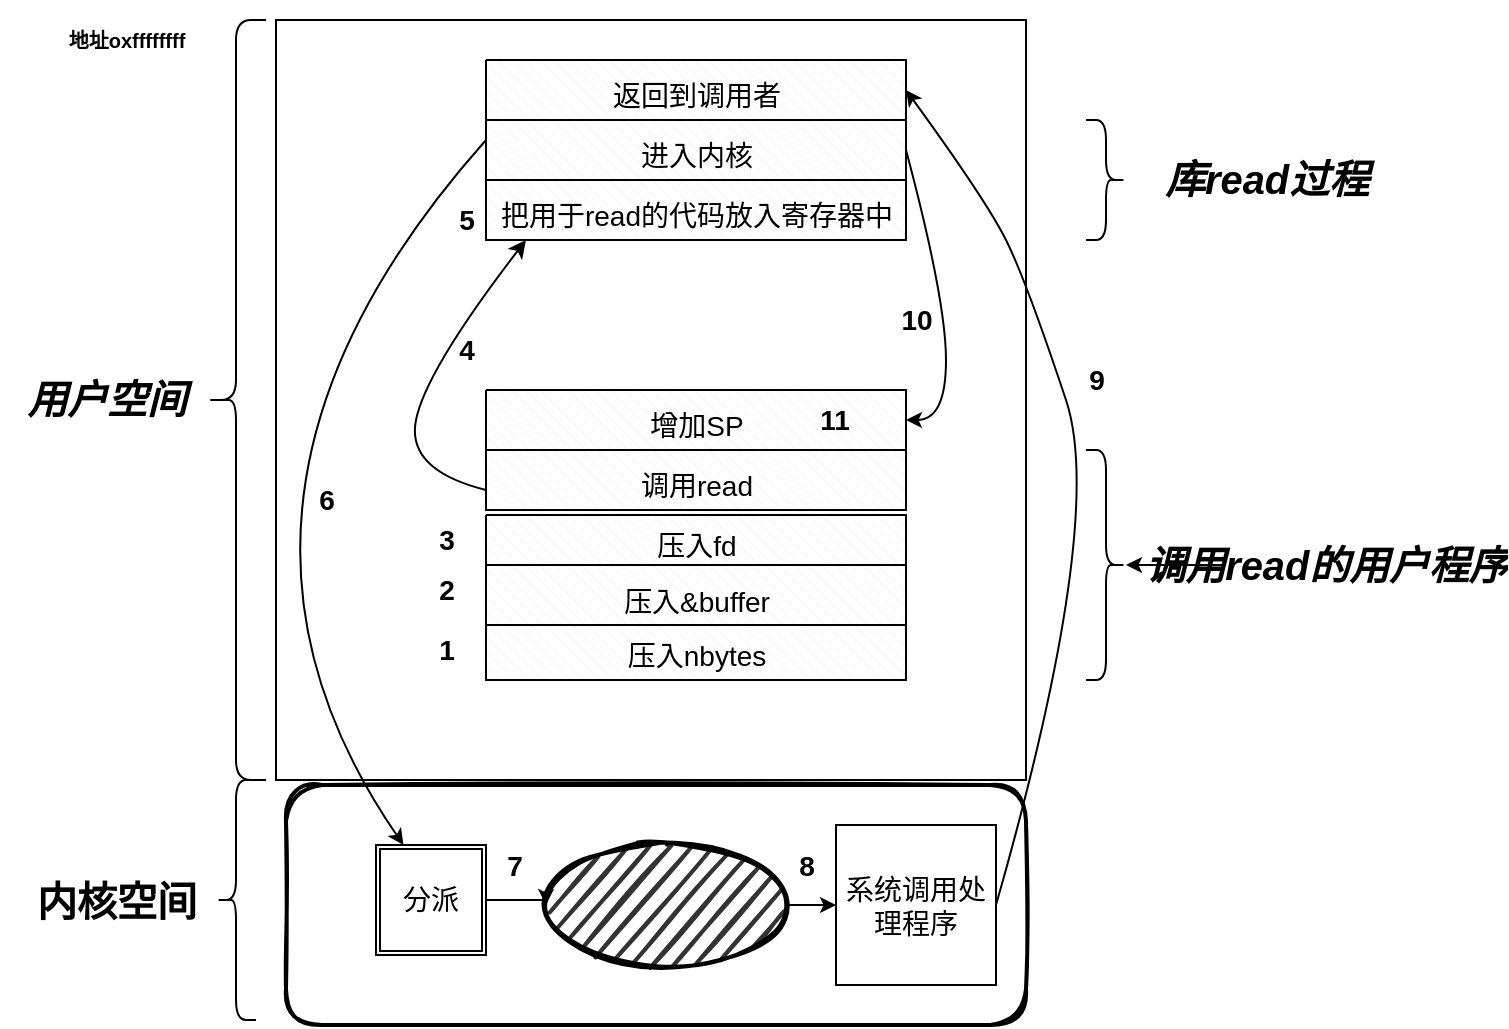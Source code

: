 <mxfile version="20.8.11" type="github">
  <diagram name="第 1 页" id="aDx187LjUbZ5LG9SXjxT">
    <mxGraphModel dx="1002" dy="581" grid="1" gridSize="10" guides="1" tooltips="1" connect="1" arrows="1" fold="1" page="1" pageScale="1" pageWidth="827" pageHeight="1169" math="0" shadow="0">
      <root>
        <mxCell id="0" />
        <mxCell id="1" parent="0" />
        <mxCell id="L1z6QQYLULhIbva1nvy_-2" value="" style="rounded=0;whiteSpace=wrap;html=1;direction=south;fillColor=default;shadow=0;glass=0;" vertex="1" parent="1">
          <mxGeometry x="185" y="30" width="375" height="380" as="geometry" />
        </mxCell>
        <mxCell id="L1z6QQYLULhIbva1nvy_-5" value="&lt;h5&gt;&lt;i&gt;用户空间&lt;/i&gt;&lt;/h5&gt;" style="text;strokeColor=none;fillColor=none;html=1;fontSize=24;fontStyle=1;verticalAlign=middle;align=center;" vertex="1" parent="1">
          <mxGeometry x="50" y="200" width="100" height="40" as="geometry" />
        </mxCell>
        <mxCell id="L1z6QQYLULhIbva1nvy_-6" value="" style="shape=curlyBracket;whiteSpace=wrap;html=1;rounded=1;labelPosition=left;verticalLabelPosition=middle;align=right;verticalAlign=middle;" vertex="1" parent="1">
          <mxGeometry x="150" y="30" width="30" height="380" as="geometry" />
        </mxCell>
        <mxCell id="L1z6QQYLULhIbva1nvy_-10" value="地址oxffffffff" style="text;strokeColor=none;fillColor=none;html=1;fontSize=10;fontStyle=1;verticalAlign=middle;align=center;" vertex="1" parent="1">
          <mxGeometry x="60" y="20" width="100" height="40" as="geometry" />
        </mxCell>
        <mxCell id="L1z6QQYLULhIbva1nvy_-11" value="" style="rounded=1;whiteSpace=wrap;html=1;strokeWidth=2;fillWeight=4;hachureGap=8;hachureAngle=45;sketch=1;fontSize=10;" vertex="1" parent="1">
          <mxGeometry x="190" y="412.5" width="370" height="120" as="geometry" />
        </mxCell>
        <mxCell id="L1z6QQYLULhIbva1nvy_-12" value="" style="shape=curlyBracket;whiteSpace=wrap;html=1;rounded=1;labelPosition=left;verticalLabelPosition=middle;align=right;verticalAlign=middle;fontSize=10;" vertex="1" parent="1">
          <mxGeometry x="155" y="410" width="20" height="120" as="geometry" />
        </mxCell>
        <mxCell id="L1z6QQYLULhIbva1nvy_-13" value="内核空间" style="text;strokeColor=none;fillColor=none;html=1;fontSize=20;fontStyle=1;verticalAlign=middle;align=center;" vertex="1" parent="1">
          <mxGeometry x="55" y="450" width="100" height="40" as="geometry" />
        </mxCell>
        <mxCell id="L1z6QQYLULhIbva1nvy_-21" value="&lt;font style=&quot;font-size: 14px;&quot;&gt;压入nbytes&lt;/font&gt;" style="verticalLabelPosition=middle;verticalAlign=middle;html=1;shape=mxgraph.basic.patternFillRect;fillStyle=diagRev;step=5;fillStrokeWidth=0.2;fillStrokeColor=#dddddd;fontSize=20;labelPosition=center;align=center;" vertex="1" parent="1">
          <mxGeometry x="290" y="330" width="210" height="30" as="geometry" />
        </mxCell>
        <mxCell id="L1z6QQYLULhIbva1nvy_-22" value="&lt;span style=&quot;font-size: 14px;&quot;&gt;压入&amp;amp;buffer&lt;/span&gt;" style="verticalLabelPosition=middle;verticalAlign=middle;html=1;shape=mxgraph.basic.patternFillRect;fillStyle=diagRev;step=5;fillStrokeWidth=0.2;fillStrokeColor=#dddddd;fontSize=20;labelPosition=center;align=center;" vertex="1" parent="1">
          <mxGeometry x="290" y="302.5" width="210" height="30" as="geometry" />
        </mxCell>
        <mxCell id="L1z6QQYLULhIbva1nvy_-23" value="&lt;span style=&quot;font-size: 14px;&quot;&gt;压入fd&lt;/span&gt;" style="verticalLabelPosition=middle;verticalAlign=middle;html=1;shape=mxgraph.basic.patternFillRect;fillStyle=diagRev;step=5;fillStrokeWidth=0.2;fillStrokeColor=#dddddd;fontSize=20;labelPosition=center;align=center;" vertex="1" parent="1">
          <mxGeometry x="290" y="277.5" width="210" height="25" as="geometry" />
        </mxCell>
        <mxCell id="L1z6QQYLULhIbva1nvy_-24" value="1" style="text;strokeColor=none;fillColor=none;html=1;fontSize=14;fontStyle=1;verticalAlign=middle;align=center;" vertex="1" parent="1">
          <mxGeometry x="220" y="325" width="100" height="40" as="geometry" />
        </mxCell>
        <mxCell id="L1z6QQYLULhIbva1nvy_-26" value="2" style="text;strokeColor=none;fillColor=none;html=1;fontSize=14;fontStyle=1;verticalAlign=middle;align=center;" vertex="1" parent="1">
          <mxGeometry x="220" y="295" width="100" height="40" as="geometry" />
        </mxCell>
        <mxCell id="L1z6QQYLULhIbva1nvy_-27" value="3" style="text;strokeColor=none;fillColor=none;html=1;fontSize=14;fontStyle=1;verticalAlign=middle;align=center;" vertex="1" parent="1">
          <mxGeometry x="220" y="270" width="100" height="40" as="geometry" />
        </mxCell>
        <mxCell id="L1z6QQYLULhIbva1nvy_-28" value="&lt;span style=&quot;font-size: 14px;&quot;&gt;调用read&lt;/span&gt;" style="verticalLabelPosition=middle;verticalAlign=middle;html=1;shape=mxgraph.basic.patternFillRect;fillStyle=diagRev;step=5;fillStrokeWidth=0.2;fillStrokeColor=#dddddd;fontSize=20;labelPosition=center;align=center;" vertex="1" parent="1">
          <mxGeometry x="290" y="245" width="210" height="30" as="geometry" />
        </mxCell>
        <mxCell id="L1z6QQYLULhIbva1nvy_-29" value="4" style="text;strokeColor=none;fillColor=none;html=1;fontSize=14;fontStyle=1;verticalAlign=middle;align=center;" vertex="1" parent="1">
          <mxGeometry x="230" y="175" width="100" height="40" as="geometry" />
        </mxCell>
        <mxCell id="L1z6QQYLULhIbva1nvy_-33" value="&lt;span style=&quot;font-size: 14px;&quot;&gt;增加SP&lt;/span&gt;" style="verticalLabelPosition=middle;verticalAlign=middle;html=1;shape=mxgraph.basic.patternFillRect;fillStyle=diagRev;step=5;fillStrokeWidth=0.2;fillStrokeColor=#dddddd;fontSize=20;labelPosition=center;align=center;" vertex="1" parent="1">
          <mxGeometry x="290" y="215" width="210" height="30" as="geometry" />
        </mxCell>
        <mxCell id="L1z6QQYLULhIbva1nvy_-36" value="&lt;span style=&quot;font-size: 14px;&quot;&gt;返回到调用者&lt;/span&gt;" style="verticalLabelPosition=middle;verticalAlign=middle;html=1;shape=mxgraph.basic.patternFillRect;fillStyle=diagRev;step=5;fillStrokeWidth=0.2;fillStrokeColor=#dddddd;fontSize=20;labelPosition=center;align=center;" vertex="1" parent="1">
          <mxGeometry x="290" y="50" width="210" height="30" as="geometry" />
        </mxCell>
        <mxCell id="L1z6QQYLULhIbva1nvy_-37" value="&lt;span style=&quot;font-size: 14px;&quot;&gt;把用于read的代码放入寄存器中&lt;/span&gt;" style="verticalLabelPosition=middle;verticalAlign=middle;html=1;shape=mxgraph.basic.patternFillRect;fillStyle=diagRev;step=5;fillStrokeWidth=0.2;fillStrokeColor=#dddddd;fontSize=20;labelPosition=center;align=center;" vertex="1" parent="1">
          <mxGeometry x="290" y="110" width="210" height="30" as="geometry" />
        </mxCell>
        <mxCell id="L1z6QQYLULhIbva1nvy_-39" value="&lt;span style=&quot;font-size: 14px;&quot;&gt;进入内核&lt;/span&gt;" style="verticalLabelPosition=middle;verticalAlign=middle;html=1;shape=mxgraph.basic.patternFillRect;fillStyle=diagRev;step=5;fillStrokeWidth=0.2;fillStrokeColor=#dddddd;fontSize=20;labelPosition=center;align=center;" vertex="1" parent="1">
          <mxGeometry x="290" y="80" width="210" height="30" as="geometry" />
        </mxCell>
        <mxCell id="L1z6QQYLULhIbva1nvy_-45" value="5" style="text;strokeColor=none;fillColor=none;html=1;fontSize=14;fontStyle=1;verticalAlign=middle;align=center;" vertex="1" parent="1">
          <mxGeometry x="230" y="110" width="100" height="40" as="geometry" />
        </mxCell>
        <mxCell id="L1z6QQYLULhIbva1nvy_-51" value="" style="curved=1;endArrow=classic;html=1;rounded=0;fontSize=14;entryX=0.8;entryY=0.75;entryDx=0;entryDy=0;entryPerimeter=0;" edge="1" parent="1" target="L1z6QQYLULhIbva1nvy_-45">
          <mxGeometry width="50" height="50" relative="1" as="geometry">
            <mxPoint x="290" y="265" as="sourcePoint" />
            <mxPoint x="290" y="175" as="targetPoint" />
            <Array as="points">
              <mxPoint x="250" y="255" />
              <mxPoint x="260" y="205" />
            </Array>
          </mxGeometry>
        </mxCell>
        <mxCell id="L1z6QQYLULhIbva1nvy_-72" style="edgeStyle=orthogonalEdgeStyle;rounded=0;orthogonalLoop=1;jettySize=auto;html=1;exitX=1;exitY=0.5;exitDx=0;exitDy=0;entryX=0;entryY=0.5;entryDx=0;entryDy=0;strokeColor=default;fontSize=14;endSize=5;" edge="1" parent="1" source="L1z6QQYLULhIbva1nvy_-53" target="L1z6QQYLULhIbva1nvy_-54">
          <mxGeometry relative="1" as="geometry" />
        </mxCell>
        <mxCell id="L1z6QQYLULhIbva1nvy_-53" value="分派" style="shape=ext;double=1;whiteSpace=wrap;html=1;aspect=fixed;fontSize=14;" vertex="1" parent="1">
          <mxGeometry x="235" y="442.5" width="55" height="55" as="geometry" />
        </mxCell>
        <mxCell id="L1z6QQYLULhIbva1nvy_-69" style="edgeStyle=orthogonalEdgeStyle;rounded=0;orthogonalLoop=1;jettySize=auto;html=1;exitX=1;exitY=0.5;exitDx=0;exitDy=0;strokeColor=default;fontSize=14;endSize=5;" edge="1" parent="1" source="L1z6QQYLULhIbva1nvy_-54" target="L1z6QQYLULhIbva1nvy_-55">
          <mxGeometry relative="1" as="geometry" />
        </mxCell>
        <mxCell id="L1z6QQYLULhIbva1nvy_-54" value="" style="ellipse;whiteSpace=wrap;html=1;strokeWidth=2;fillWeight=2;hachureGap=8;fillColor=#333333;fillStyle=dots;sketch=1;fontSize=14;" vertex="1" parent="1">
          <mxGeometry x="320" y="442.5" width="120" height="60" as="geometry" />
        </mxCell>
        <mxCell id="L1z6QQYLULhIbva1nvy_-55" value="系统调用处理程序" style="whiteSpace=wrap;html=1;aspect=fixed;fontSize=14;fillColor=none;" vertex="1" parent="1">
          <mxGeometry x="465" y="432.5" width="80" height="80" as="geometry" />
        </mxCell>
        <mxCell id="L1z6QQYLULhIbva1nvy_-60" value="" style="curved=1;endArrow=none;html=1;rounded=0;fontSize=14;strokeColor=none;" edge="1" parent="1">
          <mxGeometry width="50" height="50" relative="1" as="geometry">
            <mxPoint x="150" y="380" as="sourcePoint" />
            <mxPoint x="112" y="140" as="targetPoint" />
            <Array as="points">
              <mxPoint x="60" y="350" />
              <mxPoint x="40" y="220" />
              <mxPoint x="100" y="150" />
            </Array>
          </mxGeometry>
        </mxCell>
        <mxCell id="L1z6QQYLULhIbva1nvy_-65" value="" style="curved=1;endArrow=classic;html=1;rounded=0;strokeColor=default;fontSize=14;endSize=5;entryX=0.25;entryY=0;entryDx=0;entryDy=0;" edge="1" parent="1" target="L1z6QQYLULhIbva1nvy_-53">
          <mxGeometry width="50" height="50" relative="1" as="geometry">
            <mxPoint x="290" y="90" as="sourcePoint" />
            <mxPoint x="290" y="400" as="targetPoint" />
            <Array as="points">
              <mxPoint x="130" y="270" />
            </Array>
          </mxGeometry>
        </mxCell>
        <mxCell id="L1z6QQYLULhIbva1nvy_-67" value="6" style="text;strokeColor=none;fillColor=none;html=1;fontSize=14;fontStyle=1;verticalAlign=middle;align=center;" vertex="1" parent="1">
          <mxGeometry x="160" y="250" width="100" height="40" as="geometry" />
        </mxCell>
        <mxCell id="L1z6QQYLULhIbva1nvy_-73" value="7" style="text;strokeColor=none;fillColor=none;html=1;fontSize=14;fontStyle=1;verticalAlign=middle;align=center;" vertex="1" parent="1">
          <mxGeometry x="254" y="432.5" width="100" height="40" as="geometry" />
        </mxCell>
        <mxCell id="L1z6QQYLULhIbva1nvy_-75" value="8" style="text;strokeColor=none;fillColor=none;html=1;fontSize=14;fontStyle=1;verticalAlign=middle;align=center;" vertex="1" parent="1">
          <mxGeometry x="400" y="432.5" width="100" height="40" as="geometry" />
        </mxCell>
        <mxCell id="L1z6QQYLULhIbva1nvy_-76" value="" style="shape=curlyBracket;whiteSpace=wrap;html=1;rounded=1;flipH=1;labelPosition=right;verticalLabelPosition=middle;align=left;verticalAlign=middle;shadow=0;glass=0;sketch=0;fontSize=14;fillColor=default;gradientColor=default;" vertex="1" parent="1">
          <mxGeometry x="590" y="245" width="20" height="115" as="geometry" />
        </mxCell>
        <mxCell id="L1z6QQYLULhIbva1nvy_-79" value="" style="edgeStyle=orthogonalEdgeStyle;rounded=0;orthogonalLoop=1;jettySize=auto;html=1;strokeColor=default;fontSize=14;endSize=5;" edge="1" parent="1" source="L1z6QQYLULhIbva1nvy_-77" target="L1z6QQYLULhIbva1nvy_-76">
          <mxGeometry relative="1" as="geometry" />
        </mxCell>
        <mxCell id="L1z6QQYLULhIbva1nvy_-77" value="&lt;h5&gt;&lt;i&gt;调用read的用户程序&lt;/i&gt;&lt;/h5&gt;" style="text;strokeColor=none;fillColor=none;html=1;fontSize=24;fontStyle=1;verticalAlign=middle;align=center;" vertex="1" parent="1">
          <mxGeometry x="660" y="282.5" width="100" height="40" as="geometry" />
        </mxCell>
        <mxCell id="L1z6QQYLULhIbva1nvy_-78" value="" style="shape=curlyBracket;whiteSpace=wrap;html=1;rounded=1;flipH=1;labelPosition=right;verticalLabelPosition=middle;align=left;verticalAlign=middle;shadow=0;glass=0;sketch=0;fontSize=14;fillColor=default;gradientColor=default;" vertex="1" parent="1">
          <mxGeometry x="590" y="80" width="20" height="60" as="geometry" />
        </mxCell>
        <mxCell id="L1z6QQYLULhIbva1nvy_-81" value="&lt;h5&gt;&lt;i&gt;库read过程&lt;/i&gt;&lt;/h5&gt;" style="text;strokeColor=none;fillColor=none;html=1;fontSize=24;fontStyle=1;verticalAlign=middle;align=center;" vertex="1" parent="1">
          <mxGeometry x="630" y="90" width="100" height="40" as="geometry" />
        </mxCell>
        <mxCell id="L1z6QQYLULhIbva1nvy_-84" value="" style="curved=1;endArrow=classic;html=1;rounded=0;strokeColor=default;fontSize=14;endSize=5;exitX=1;exitY=0.5;exitDx=0;exitDy=0;entryX=1;entryY=0.5;entryDx=0;entryDy=0;entryPerimeter=0;" edge="1" parent="1" source="L1z6QQYLULhIbva1nvy_-55" target="L1z6QQYLULhIbva1nvy_-36">
          <mxGeometry width="50" height="50" relative="1" as="geometry">
            <mxPoint x="620" y="470" as="sourcePoint" />
            <mxPoint x="590" y="190" as="targetPoint" />
            <Array as="points">
              <mxPoint x="600" y="280" />
              <mxPoint x="560" y="160" />
              <mxPoint x="540" y="120" />
            </Array>
          </mxGeometry>
        </mxCell>
        <mxCell id="L1z6QQYLULhIbva1nvy_-85" value="9" style="text;strokeColor=none;fillColor=none;html=1;fontSize=14;fontStyle=1;verticalAlign=middle;align=center;" vertex="1" parent="1">
          <mxGeometry x="545" y="190" width="100" height="40" as="geometry" />
        </mxCell>
        <mxCell id="L1z6QQYLULhIbva1nvy_-86" value="" style="curved=1;endArrow=classic;html=1;rounded=0;strokeColor=default;fontSize=14;endSize=5;exitX=1;exitY=0.5;exitDx=0;exitDy=0;exitPerimeter=0;" edge="1" parent="1" source="L1z6QQYLULhIbva1nvy_-39">
          <mxGeometry width="50" height="50" relative="1" as="geometry">
            <mxPoint x="550" y="180" as="sourcePoint" />
            <mxPoint x="500" y="230" as="targetPoint" />
            <Array as="points">
              <mxPoint x="520" y="170" />
              <mxPoint x="520" y="230" />
            </Array>
          </mxGeometry>
        </mxCell>
        <mxCell id="L1z6QQYLULhIbva1nvy_-87" value="10" style="text;strokeColor=none;fillColor=none;html=1;fontSize=14;fontStyle=1;verticalAlign=middle;align=center;" vertex="1" parent="1">
          <mxGeometry x="455" y="160" width="100" height="40" as="geometry" />
        </mxCell>
        <mxCell id="L1z6QQYLULhIbva1nvy_-88" value="11" style="text;strokeColor=none;fillColor=none;html=1;fontSize=14;fontStyle=1;verticalAlign=middle;align=center;" vertex="1" parent="1">
          <mxGeometry x="414" y="210" width="100" height="40" as="geometry" />
        </mxCell>
      </root>
    </mxGraphModel>
  </diagram>
</mxfile>
